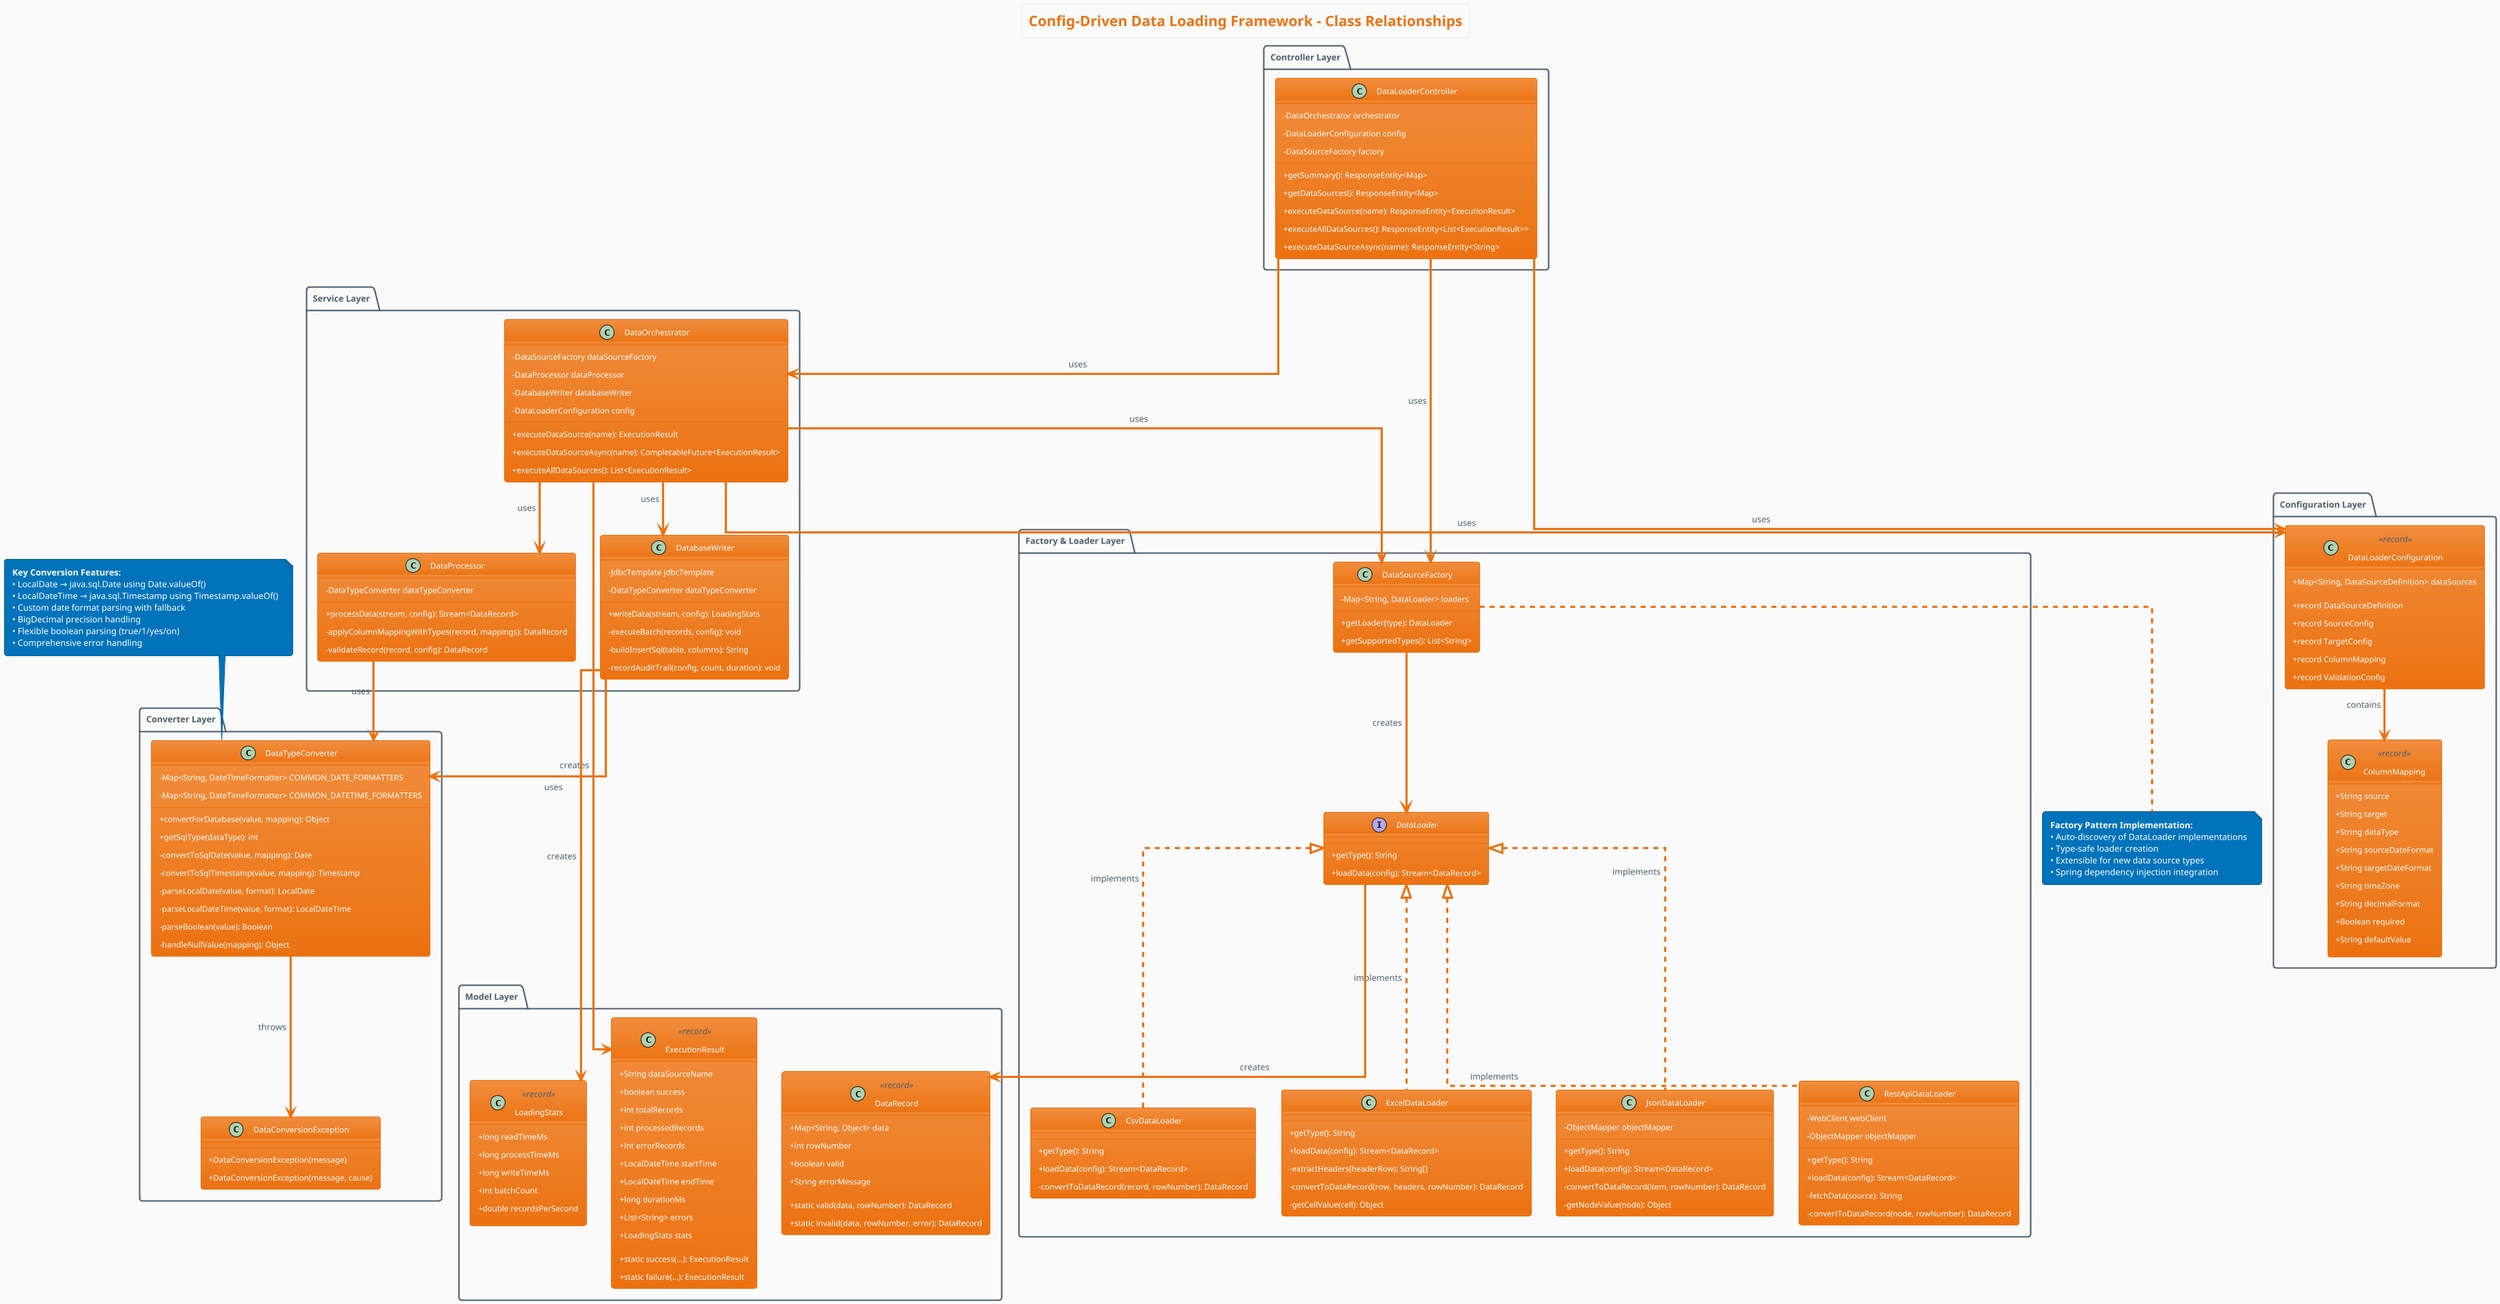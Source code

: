 @startuml ConfigDrivenDataLoading_ClassDiagram
!theme aws-orange
title Config-Driven Data Loading Framework - Class Relationships

skinparam backgroundColor #FAFAFA
skinparam classAttributeIconSize 0
skinparam linetype ortho

package "Configuration Layer" {
    class DataLoaderConfiguration <<record>> {
        +Map<String, DataSourceDefinition> dataSources
        --
        +record DataSourceDefinition
        +record SourceConfig
        +record TargetConfig
        +record ColumnMapping
        +record ValidationConfig
    }

    class ColumnMapping <<record>> {
        +String source
        +String target
        +String dataType
        +String sourceDateFormat
        +String targetDateFormat
        +String timeZone
        +String decimalFormat
        +Boolean required
        +String defaultValue
    }
}

package "Controller Layer" {
    class DataLoaderController {
        -DataOrchestrator orchestrator
        -DataLoaderConfiguration config
        -DataSourceFactory factory
        --
        +getSummary(): ResponseEntity<Map>
        +getDataSources(): ResponseEntity<Map>
        +executeDataSource(name): ResponseEntity<ExecutionResult>
        +executeAllDataSources(): ResponseEntity<List<ExecutionResult>>
        +executeDataSourceAsync(name): ResponseEntity<String>
    }
}

package "Service Layer" {
    class DataOrchestrator {
        -DataSourceFactory dataSourceFactory
        -DataProcessor dataProcessor
        -DatabaseWriter databaseWriter
        -DataLoaderConfiguration config
        --
        +executeDataSource(name): ExecutionResult
        +executeDataSourceAsync(name): CompletableFuture<ExecutionResult>
        +executeAllDataSources(): List<ExecutionResult>
    }

    class DataProcessor {
        -DataTypeConverter dataTypeConverter
        --
        +processData(stream, config): Stream<DataRecord>
        -applyColumnMappingWithTypes(record, mappings): DataRecord
        -validateRecord(record, config): DataRecord
    }

    class DatabaseWriter {
        -JdbcTemplate jdbcTemplate
        -DataTypeConverter dataTypeConverter
        --
        +writeData(stream, config): LoadingStats
        -executeBatch(records, config): void
        -buildInsertSql(table, columns): String
        -recordAuditTrail(config, count, duration): void
    }
}

package "Factory & Loader Layer" {
    interface DataLoader {
        +getType(): String
        +loadData(config): Stream<DataRecord>
    }

    class DataSourceFactory {
        -Map<String, DataLoader> loaders
        --
        +getLoader(type): DataLoader
        +getSupportedTypes(): List<String>
    }

    class CsvDataLoader {
        --
        +getType(): String
        +loadData(config): Stream<DataRecord>
        -convertToDataRecord(record, rowNumber): DataRecord
    }

    class ExcelDataLoader {
        --
        +getType(): String
        +loadData(config): Stream<DataRecord>
        -extractHeaders(headerRow): String[]
        -convertToDataRecord(row, headers, rowNumber): DataRecord
        -getCellValue(cell): Object
    }

    class JsonDataLoader {
        -ObjectMapper objectMapper
        --
        +getType(): String
        +loadData(config): Stream<DataRecord>
        -convertToDataRecord(item, rowNumber): DataRecord
        -getNodeValue(node): Object
    }

    class RestApiDataLoader {
        -WebClient webClient
        -ObjectMapper objectMapper
        --
        +getType(): String
        +loadData(config): Stream<DataRecord>
        -fetchData(source): String
        -convertToDataRecord(node, rowNumber): DataRecord
    }
}

package "Converter Layer" {
    class DataTypeConverter {
        -Map<String, DateTimeFormatter> COMMON_DATE_FORMATTERS
        -Map<String, DateTimeFormatter> COMMON_DATETIME_FORMATTERS
        --
        +convertForDatabase(value, mapping): Object
        +getSqlType(dataType): int
        -convertToSqlDate(value, mapping): Date
        -convertToSqlTimestamp(value, mapping): Timestamp
        -parseLocalDate(value, format): LocalDate
        -parseLocalDateTime(value, format): LocalDateTime
        -parseBoolean(value): Boolean
        -handleNullValue(mapping): Object
    }

    class DataConversionException {
        +DataConversionException(message)
        +DataConversionException(message, cause)
    }
}

package "Model Layer" {
    class DataRecord <<record>> {
        +Map<String, Object> data
        +int rowNumber
        +boolean valid
        +String errorMessage
        --
        +static valid(data, rowNumber): DataRecord
        +static invalid(data, rowNumber, error): DataRecord
    }

    class ExecutionResult <<record>> {
        +String dataSourceName
        +boolean success
        +int totalRecords
        +int processedRecords
        +int errorRecords
        +LocalDateTime startTime
        +LocalDateTime endTime
        +long durationMs
        +List<String> errors
        +LoadingStats stats
        --
        +static success(...): ExecutionResult
        +static failure(...): ExecutionResult
    }

    class LoadingStats <<record>> {
        +long readTimeMs
        +long processTimeMs
        +long writeTimeMs
        +int batchCount
        +double recordsPerSecond
    }
}

' Relationships
DataLoaderController --> DataOrchestrator : uses
DataLoaderController --> DataLoaderConfiguration : uses
DataLoaderController --> DataSourceFactory : uses

DataOrchestrator --> DataSourceFactory : uses
DataOrchestrator --> DataProcessor : uses
DataOrchestrator --> DatabaseWriter : uses
DataOrchestrator --> DataLoaderConfiguration : uses

DataProcessor --> DataTypeConverter : uses
DatabaseWriter --> DataTypeConverter : uses

DataSourceFactory --> DataLoader : creates
DataLoader <|.. CsvDataLoader : implements
DataLoader <|.. ExcelDataLoader : implements
DataLoader <|.. JsonDataLoader : implements
DataLoader <|.. RestApiDataLoader : implements

DataTypeConverter --> DataConversionException : throws

DataOrchestrator --> ExecutionResult : creates
DatabaseWriter --> LoadingStats : creates
DataLoader --> DataRecord : creates

DataLoaderConfiguration --> ColumnMapping : contains

note top of DataTypeConverter
  **Key Conversion Features:**
  • LocalDate → java.sql.Date using Date.valueOf()
  • LocalDateTime → java.sql.Timestamp using Timestamp.valueOf()
  • Custom date format parsing with fallback
  • BigDecimal precision handling
  • Flexible boolean parsing (true/1/yes/on)
  • Comprehensive error handling
end note

note bottom of DataSourceFactory
  **Factory Pattern Implementation:**
  • Auto-discovery of DataLoader implementations
  • Type-safe loader creation
  • Extensible for new data source types
  • Spring dependency injection integration
end note

@enduml

